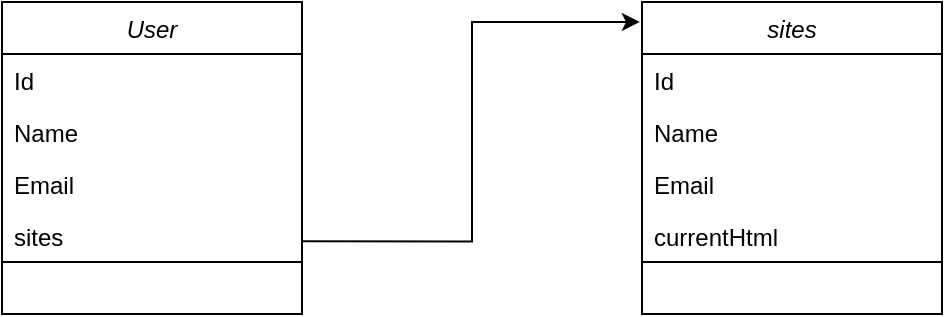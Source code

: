 <mxfile version="18.0.3" type="device"><diagram id="C5RBs43oDa-KdzZeNtuy" name="Page-1"><mxGraphModel dx="687" dy="374" grid="1" gridSize="10" guides="1" tooltips="1" connect="1" arrows="1" fold="1" page="1" pageScale="1" pageWidth="827" pageHeight="1169" math="0" shadow="0"><root><mxCell id="WIyWlLk6GJQsqaUBKTNV-0"/><mxCell id="WIyWlLk6GJQsqaUBKTNV-1" parent="WIyWlLk6GJQsqaUBKTNV-0"/><mxCell id="zkfFHV4jXpPFQw0GAbJ--0" value="User" style="swimlane;fontStyle=2;align=center;verticalAlign=top;childLayout=stackLayout;horizontal=1;startSize=26;horizontalStack=0;resizeParent=1;resizeLast=0;collapsible=1;marginBottom=0;rounded=0;shadow=0;strokeWidth=1;rotation=0;" parent="WIyWlLk6GJQsqaUBKTNV-1" vertex="1"><mxGeometry x="50" y="40" width="150" height="156" as="geometry"><mxRectangle x="80" y="80" width="160" height="26" as="alternateBounds"/></mxGeometry></mxCell><mxCell id="fBhmtEgdGhffF5UNTa4Q-2" value="Id" style="text;align=left;verticalAlign=top;spacingLeft=4;spacingRight=4;overflow=hidden;rotatable=0;points=[[0,0.5],[1,0.5]];portConstraint=eastwest;rotation=0;" parent="zkfFHV4jXpPFQw0GAbJ--0" vertex="1"><mxGeometry y="26" width="150" height="26" as="geometry"/></mxCell><mxCell id="zkfFHV4jXpPFQw0GAbJ--1" value="Name" style="text;align=left;verticalAlign=top;spacingLeft=4;spacingRight=4;overflow=hidden;rotatable=0;points=[[0,0.5],[1,0.5]];portConstraint=eastwest;rotation=0;" parent="zkfFHV4jXpPFQw0GAbJ--0" vertex="1"><mxGeometry y="52" width="150" height="26" as="geometry"/></mxCell><mxCell id="zkfFHV4jXpPFQw0GAbJ--2" value="Email" style="text;align=left;verticalAlign=top;spacingLeft=4;spacingRight=4;overflow=hidden;rotatable=0;points=[[0,0.5],[1,0.5]];portConstraint=eastwest;rounded=0;shadow=0;html=0;rotation=0;" parent="zkfFHV4jXpPFQw0GAbJ--0" vertex="1"><mxGeometry y="78" width="150" height="26" as="geometry"/></mxCell><mxCell id="zkfFHV4jXpPFQw0GAbJ--3" value="sites" style="text;align=left;verticalAlign=top;spacingLeft=4;spacingRight=4;overflow=hidden;rotatable=0;points=[[0,0.5],[1,0.5]];portConstraint=eastwest;rounded=0;shadow=0;html=0;rotation=0;" parent="zkfFHV4jXpPFQw0GAbJ--0" vertex="1"><mxGeometry y="104" width="150" height="22" as="geometry"/></mxCell><mxCell id="zkfFHV4jXpPFQw0GAbJ--4" value="" style="line;html=1;strokeWidth=1;align=left;verticalAlign=middle;spacingTop=-1;spacingLeft=3;spacingRight=3;rotatable=0;labelPosition=right;points=[];portConstraint=eastwest;rotation=0;" parent="zkfFHV4jXpPFQw0GAbJ--0" vertex="1"><mxGeometry y="126" width="150" height="8" as="geometry"/></mxCell><mxCell id="bjwOVKC4wh-aubX7zfoc-0" value="sites" style="swimlane;fontStyle=2;align=center;verticalAlign=top;childLayout=stackLayout;horizontal=1;startSize=26;horizontalStack=0;resizeParent=1;resizeLast=0;collapsible=1;marginBottom=0;rounded=0;shadow=0;strokeWidth=1;rotation=0;" vertex="1" parent="WIyWlLk6GJQsqaUBKTNV-1"><mxGeometry x="370" y="40" width="150" height="156" as="geometry"><mxRectangle x="80" y="80" width="160" height="26" as="alternateBounds"/></mxGeometry></mxCell><mxCell id="bjwOVKC4wh-aubX7zfoc-1" value="Id" style="text;align=left;verticalAlign=top;spacingLeft=4;spacingRight=4;overflow=hidden;rotatable=0;points=[[0,0.5],[1,0.5]];portConstraint=eastwest;rotation=0;" vertex="1" parent="bjwOVKC4wh-aubX7zfoc-0"><mxGeometry y="26" width="150" height="26" as="geometry"/></mxCell><mxCell id="bjwOVKC4wh-aubX7zfoc-2" value="Name" style="text;align=left;verticalAlign=top;spacingLeft=4;spacingRight=4;overflow=hidden;rotatable=0;points=[[0,0.5],[1,0.5]];portConstraint=eastwest;rotation=0;" vertex="1" parent="bjwOVKC4wh-aubX7zfoc-0"><mxGeometry y="52" width="150" height="26" as="geometry"/></mxCell><mxCell id="bjwOVKC4wh-aubX7zfoc-3" value="Email" style="text;align=left;verticalAlign=top;spacingLeft=4;spacingRight=4;overflow=hidden;rotatable=0;points=[[0,0.5],[1,0.5]];portConstraint=eastwest;rounded=0;shadow=0;html=0;rotation=0;" vertex="1" parent="bjwOVKC4wh-aubX7zfoc-0"><mxGeometry y="78" width="150" height="26" as="geometry"/></mxCell><mxCell id="bjwOVKC4wh-aubX7zfoc-4" value="currentHtml" style="text;align=left;verticalAlign=top;spacingLeft=4;spacingRight=4;overflow=hidden;rotatable=0;points=[[0,0.5],[1,0.5]];portConstraint=eastwest;rounded=0;shadow=0;html=0;rotation=0;" vertex="1" parent="bjwOVKC4wh-aubX7zfoc-0"><mxGeometry y="104" width="150" height="22" as="geometry"/></mxCell><mxCell id="bjwOVKC4wh-aubX7zfoc-5" value="" style="line;html=1;strokeWidth=1;align=left;verticalAlign=middle;spacingTop=-1;spacingLeft=3;spacingRight=3;rotatable=0;labelPosition=right;points=[];portConstraint=eastwest;rotation=0;" vertex="1" parent="bjwOVKC4wh-aubX7zfoc-0"><mxGeometry y="126" width="150" height="8" as="geometry"/></mxCell><mxCell id="bjwOVKC4wh-aubX7zfoc-7" style="edgeStyle=orthogonalEdgeStyle;rounded=0;orthogonalLoop=1;jettySize=auto;html=1;exitX=1;exitY=0.712;exitDx=0;exitDy=0;exitPerimeter=0;entryX=-0.007;entryY=0.064;entryDx=0;entryDy=0;entryPerimeter=0;" edge="1" parent="WIyWlLk6GJQsqaUBKTNV-1" source="zkfFHV4jXpPFQw0GAbJ--3" target="bjwOVKC4wh-aubX7zfoc-0"><mxGeometry relative="1" as="geometry"><mxPoint x="320" y="100" as="targetPoint"/></mxGeometry></mxCell></root></mxGraphModel></diagram></mxfile>